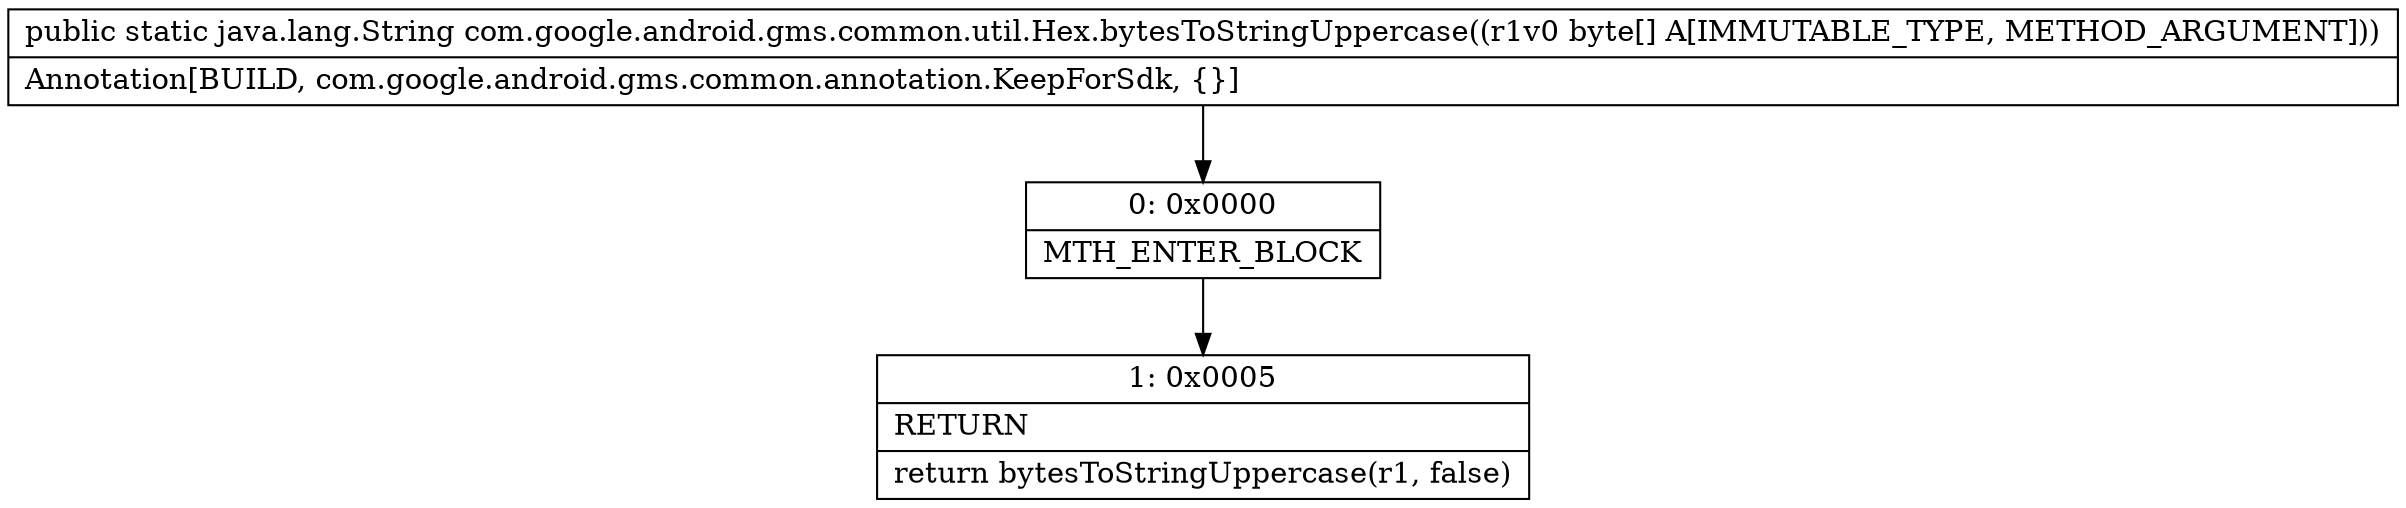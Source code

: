 digraph "CFG forcom.google.android.gms.common.util.Hex.bytesToStringUppercase([B)Ljava\/lang\/String;" {
Node_0 [shape=record,label="{0\:\ 0x0000|MTH_ENTER_BLOCK\l}"];
Node_1 [shape=record,label="{1\:\ 0x0005|RETURN\l|return bytesToStringUppercase(r1, false)\l}"];
MethodNode[shape=record,label="{public static java.lang.String com.google.android.gms.common.util.Hex.bytesToStringUppercase((r1v0 byte[] A[IMMUTABLE_TYPE, METHOD_ARGUMENT]))  | Annotation[BUILD, com.google.android.gms.common.annotation.KeepForSdk, \{\}]\l}"];
MethodNode -> Node_0;
Node_0 -> Node_1;
}

